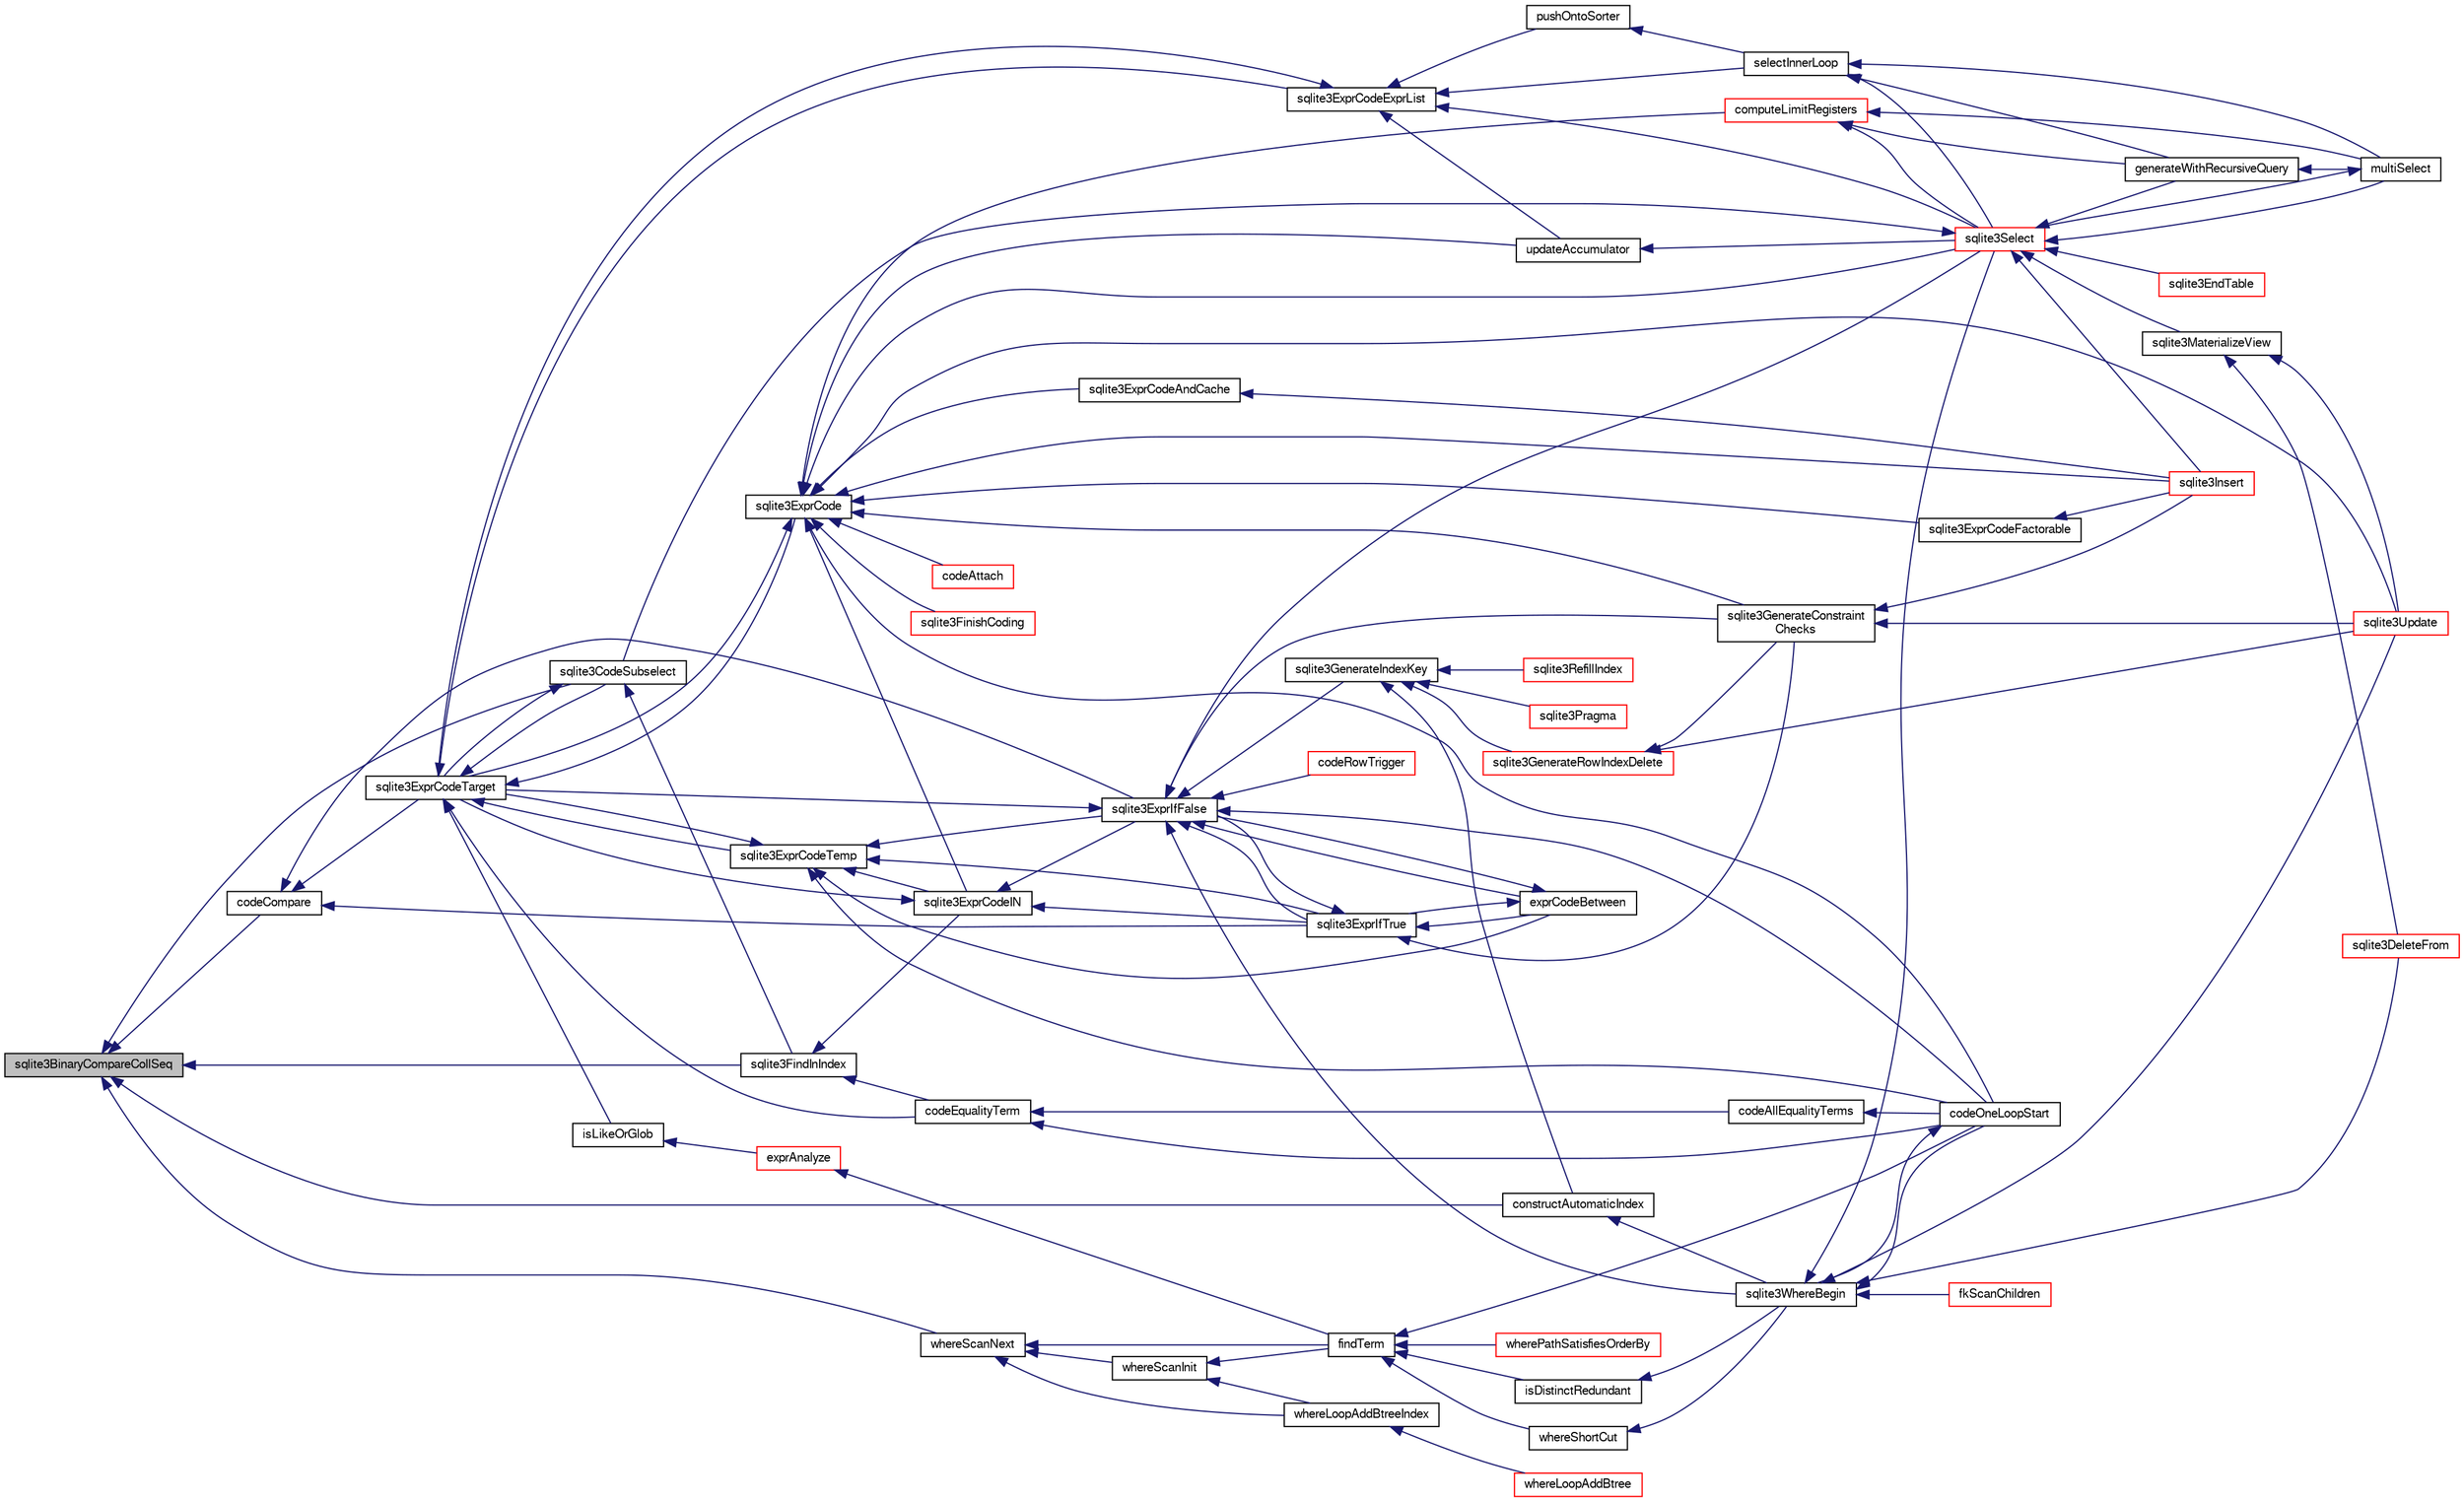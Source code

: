 digraph "sqlite3BinaryCompareCollSeq"
{
  edge [fontname="FreeSans",fontsize="10",labelfontname="FreeSans",labelfontsize="10"];
  node [fontname="FreeSans",fontsize="10",shape=record];
  rankdir="LR";
  Node431320 [label="sqlite3BinaryCompareCollSeq",height=0.2,width=0.4,color="black", fillcolor="grey75", style="filled", fontcolor="black"];
  Node431320 -> Node431321 [dir="back",color="midnightblue",fontsize="10",style="solid",fontname="FreeSans"];
  Node431321 [label="codeCompare",height=0.2,width=0.4,color="black", fillcolor="white", style="filled",URL="$sqlite3_8c.html#a8cca26a71db22ffabf292736aefd31a9"];
  Node431321 -> Node431322 [dir="back",color="midnightblue",fontsize="10",style="solid",fontname="FreeSans"];
  Node431322 [label="sqlite3ExprCodeTarget",height=0.2,width=0.4,color="black", fillcolor="white", style="filled",URL="$sqlite3_8c.html#a4f308397a0a3ed299ed31aaa1ae2a293"];
  Node431322 -> Node431323 [dir="back",color="midnightblue",fontsize="10",style="solid",fontname="FreeSans"];
  Node431323 [label="sqlite3CodeSubselect",height=0.2,width=0.4,color="black", fillcolor="white", style="filled",URL="$sqlite3_8c.html#aa69b46d2204a1d1b110107a1be12ee0c"];
  Node431323 -> Node431324 [dir="back",color="midnightblue",fontsize="10",style="solid",fontname="FreeSans"];
  Node431324 [label="sqlite3FindInIndex",height=0.2,width=0.4,color="black", fillcolor="white", style="filled",URL="$sqlite3_8c.html#af7d8c56ab0231f44bb5f87b3fafeffb2"];
  Node431324 -> Node431325 [dir="back",color="midnightblue",fontsize="10",style="solid",fontname="FreeSans"];
  Node431325 [label="sqlite3ExprCodeIN",height=0.2,width=0.4,color="black", fillcolor="white", style="filled",URL="$sqlite3_8c.html#ad9cf4f5b5ffb90c24a4a0900c8626193"];
  Node431325 -> Node431322 [dir="back",color="midnightblue",fontsize="10",style="solid",fontname="FreeSans"];
  Node431325 -> Node431326 [dir="back",color="midnightblue",fontsize="10",style="solid",fontname="FreeSans"];
  Node431326 [label="sqlite3ExprIfTrue",height=0.2,width=0.4,color="black", fillcolor="white", style="filled",URL="$sqlite3_8c.html#ad93a55237c23e1b743ab1f59df1a1444"];
  Node431326 -> Node431327 [dir="back",color="midnightblue",fontsize="10",style="solid",fontname="FreeSans"];
  Node431327 [label="exprCodeBetween",height=0.2,width=0.4,color="black", fillcolor="white", style="filled",URL="$sqlite3_8c.html#abd053493214542bca8f406f42145d173"];
  Node431327 -> Node431326 [dir="back",color="midnightblue",fontsize="10",style="solid",fontname="FreeSans"];
  Node431327 -> Node431328 [dir="back",color="midnightblue",fontsize="10",style="solid",fontname="FreeSans"];
  Node431328 [label="sqlite3ExprIfFalse",height=0.2,width=0.4,color="black", fillcolor="white", style="filled",URL="$sqlite3_8c.html#af97ecccb5d56e321e118414b08f65b71"];
  Node431328 -> Node431322 [dir="back",color="midnightblue",fontsize="10",style="solid",fontname="FreeSans"];
  Node431328 -> Node431327 [dir="back",color="midnightblue",fontsize="10",style="solid",fontname="FreeSans"];
  Node431328 -> Node431326 [dir="back",color="midnightblue",fontsize="10",style="solid",fontname="FreeSans"];
  Node431328 -> Node431329 [dir="back",color="midnightblue",fontsize="10",style="solid",fontname="FreeSans"];
  Node431329 [label="sqlite3GenerateIndexKey",height=0.2,width=0.4,color="black", fillcolor="white", style="filled",URL="$sqlite3_8c.html#ab85ac93d5c5e6760f45f07897be7f272"];
  Node431329 -> Node431330 [dir="back",color="midnightblue",fontsize="10",style="solid",fontname="FreeSans"];
  Node431330 [label="sqlite3RefillIndex",height=0.2,width=0.4,color="red", fillcolor="white", style="filled",URL="$sqlite3_8c.html#a17be5b679d9181b961ea9ba4a18d4f80"];
  Node431329 -> Node431341 [dir="back",color="midnightblue",fontsize="10",style="solid",fontname="FreeSans"];
  Node431341 [label="sqlite3GenerateRowIndexDelete",height=0.2,width=0.4,color="red", fillcolor="white", style="filled",URL="$sqlite3_8c.html#a09c23ae08a7c469d62705f067d7a2135"];
  Node431341 -> Node431355 [dir="back",color="midnightblue",fontsize="10",style="solid",fontname="FreeSans"];
  Node431355 [label="sqlite3GenerateConstraint\lChecks",height=0.2,width=0.4,color="black", fillcolor="white", style="filled",URL="$sqlite3_8c.html#aef639c1e6a0c0a67ca6e7690ad931bd2"];
  Node431355 -> Node431353 [dir="back",color="midnightblue",fontsize="10",style="solid",fontname="FreeSans"];
  Node431353 [label="sqlite3Insert",height=0.2,width=0.4,color="red", fillcolor="white", style="filled",URL="$sqlite3_8c.html#a5b17c9c2000bae6bdff8e6be48d7dc2b"];
  Node431355 -> Node431351 [dir="back",color="midnightblue",fontsize="10",style="solid",fontname="FreeSans"];
  Node431351 [label="sqlite3Update",height=0.2,width=0.4,color="red", fillcolor="white", style="filled",URL="$sqlite3_8c.html#ac5aa67c46e8cc8174566fabe6809fafa"];
  Node431341 -> Node431351 [dir="back",color="midnightblue",fontsize="10",style="solid",fontname="FreeSans"];
  Node431329 -> Node431356 [dir="back",color="midnightblue",fontsize="10",style="solid",fontname="FreeSans"];
  Node431356 [label="sqlite3Pragma",height=0.2,width=0.4,color="red", fillcolor="white", style="filled",URL="$sqlite3_8c.html#a111391370f58f8e6a6eca51fd34d62ed"];
  Node431329 -> Node431357 [dir="back",color="midnightblue",fontsize="10",style="solid",fontname="FreeSans"];
  Node431357 [label="constructAutomaticIndex",height=0.2,width=0.4,color="black", fillcolor="white", style="filled",URL="$sqlite3_8c.html#aad43d38bc718f4c8e8d0dd8f33ed526f"];
  Node431357 -> Node431358 [dir="back",color="midnightblue",fontsize="10",style="solid",fontname="FreeSans"];
  Node431358 [label="sqlite3WhereBegin",height=0.2,width=0.4,color="black", fillcolor="white", style="filled",URL="$sqlite3_8c.html#acad049f5c9a96a8118cffd5e5ce89f7c"];
  Node431358 -> Node431343 [dir="back",color="midnightblue",fontsize="10",style="solid",fontname="FreeSans"];
  Node431343 [label="sqlite3DeleteFrom",height=0.2,width=0.4,color="red", fillcolor="white", style="filled",URL="$sqlite3_8c.html#ab9b4b45349188b49eabb23f94608a091"];
  Node431358 -> Node431359 [dir="back",color="midnightblue",fontsize="10",style="solid",fontname="FreeSans"];
  Node431359 [label="fkScanChildren",height=0.2,width=0.4,color="red", fillcolor="white", style="filled",URL="$sqlite3_8c.html#a67c9dcb484336b3155e7a82a037d4691"];
  Node431358 -> Node431361 [dir="back",color="midnightblue",fontsize="10",style="solid",fontname="FreeSans"];
  Node431361 [label="sqlite3Select",height=0.2,width=0.4,color="red", fillcolor="white", style="filled",URL="$sqlite3_8c.html#a2465ee8c956209ba4b272477b7c21a45"];
  Node431361 -> Node431323 [dir="back",color="midnightblue",fontsize="10",style="solid",fontname="FreeSans"];
  Node431361 -> Node431336 [dir="back",color="midnightblue",fontsize="10",style="solid",fontname="FreeSans"];
  Node431336 [label="sqlite3EndTable",height=0.2,width=0.4,color="red", fillcolor="white", style="filled",URL="$sqlite3_8c.html#a7b5f2c66c0f0b6f819d970ca389768b0"];
  Node431361 -> Node431362 [dir="back",color="midnightblue",fontsize="10",style="solid",fontname="FreeSans"];
  Node431362 [label="sqlite3MaterializeView",height=0.2,width=0.4,color="black", fillcolor="white", style="filled",URL="$sqlite3_8c.html#a4557984b0b75f998fb0c3f231c9b1def"];
  Node431362 -> Node431343 [dir="back",color="midnightblue",fontsize="10",style="solid",fontname="FreeSans"];
  Node431362 -> Node431351 [dir="back",color="midnightblue",fontsize="10",style="solid",fontname="FreeSans"];
  Node431361 -> Node431353 [dir="back",color="midnightblue",fontsize="10",style="solid",fontname="FreeSans"];
  Node431361 -> Node431363 [dir="back",color="midnightblue",fontsize="10",style="solid",fontname="FreeSans"];
  Node431363 [label="generateWithRecursiveQuery",height=0.2,width=0.4,color="black", fillcolor="white", style="filled",URL="$sqlite3_8c.html#ade2c3663fa9c3b9676507984b9483942"];
  Node431363 -> Node431364 [dir="back",color="midnightblue",fontsize="10",style="solid",fontname="FreeSans"];
  Node431364 [label="multiSelect",height=0.2,width=0.4,color="black", fillcolor="white", style="filled",URL="$sqlite3_8c.html#a6456c61f3d9b2389738753cedfa24fa7"];
  Node431364 -> Node431361 [dir="back",color="midnightblue",fontsize="10",style="solid",fontname="FreeSans"];
  Node431361 -> Node431364 [dir="back",color="midnightblue",fontsize="10",style="solid",fontname="FreeSans"];
  Node431358 -> Node431351 [dir="back",color="midnightblue",fontsize="10",style="solid",fontname="FreeSans"];
  Node431358 -> Node431367 [dir="back",color="midnightblue",fontsize="10",style="solid",fontname="FreeSans"];
  Node431367 [label="codeOneLoopStart",height=0.2,width=0.4,color="black", fillcolor="white", style="filled",URL="$sqlite3_8c.html#aa868875120b151c169cc79139ed6e008"];
  Node431367 -> Node431358 [dir="back",color="midnightblue",fontsize="10",style="solid",fontname="FreeSans"];
  Node431328 -> Node431355 [dir="back",color="midnightblue",fontsize="10",style="solid",fontname="FreeSans"];
  Node431328 -> Node431361 [dir="back",color="midnightblue",fontsize="10",style="solid",fontname="FreeSans"];
  Node431328 -> Node431347 [dir="back",color="midnightblue",fontsize="10",style="solid",fontname="FreeSans"];
  Node431347 [label="codeRowTrigger",height=0.2,width=0.4,color="red", fillcolor="white", style="filled",URL="$sqlite3_8c.html#a463cea5aaaf388b560b206570a0022fc"];
  Node431328 -> Node431367 [dir="back",color="midnightblue",fontsize="10",style="solid",fontname="FreeSans"];
  Node431328 -> Node431358 [dir="back",color="midnightblue",fontsize="10",style="solid",fontname="FreeSans"];
  Node431326 -> Node431328 [dir="back",color="midnightblue",fontsize="10",style="solid",fontname="FreeSans"];
  Node431326 -> Node431355 [dir="back",color="midnightblue",fontsize="10",style="solid",fontname="FreeSans"];
  Node431325 -> Node431328 [dir="back",color="midnightblue",fontsize="10",style="solid",fontname="FreeSans"];
  Node431324 -> Node431368 [dir="back",color="midnightblue",fontsize="10",style="solid",fontname="FreeSans"];
  Node431368 [label="codeEqualityTerm",height=0.2,width=0.4,color="black", fillcolor="white", style="filled",URL="$sqlite3_8c.html#ad88a57073f031452c9843e97f15acc47"];
  Node431368 -> Node431369 [dir="back",color="midnightblue",fontsize="10",style="solid",fontname="FreeSans"];
  Node431369 [label="codeAllEqualityTerms",height=0.2,width=0.4,color="black", fillcolor="white", style="filled",URL="$sqlite3_8c.html#a3095598b812500a4efe41bf17cd49381"];
  Node431369 -> Node431367 [dir="back",color="midnightblue",fontsize="10",style="solid",fontname="FreeSans"];
  Node431368 -> Node431367 [dir="back",color="midnightblue",fontsize="10",style="solid",fontname="FreeSans"];
  Node431323 -> Node431322 [dir="back",color="midnightblue",fontsize="10",style="solid",fontname="FreeSans"];
  Node431322 -> Node431370 [dir="back",color="midnightblue",fontsize="10",style="solid",fontname="FreeSans"];
  Node431370 [label="sqlite3ExprCodeTemp",height=0.2,width=0.4,color="black", fillcolor="white", style="filled",URL="$sqlite3_8c.html#a3bc5c1ccb3c5851847e2aeb4a84ae1fc"];
  Node431370 -> Node431325 [dir="back",color="midnightblue",fontsize="10",style="solid",fontname="FreeSans"];
  Node431370 -> Node431322 [dir="back",color="midnightblue",fontsize="10",style="solid",fontname="FreeSans"];
  Node431370 -> Node431327 [dir="back",color="midnightblue",fontsize="10",style="solid",fontname="FreeSans"];
  Node431370 -> Node431326 [dir="back",color="midnightblue",fontsize="10",style="solid",fontname="FreeSans"];
  Node431370 -> Node431328 [dir="back",color="midnightblue",fontsize="10",style="solid",fontname="FreeSans"];
  Node431370 -> Node431367 [dir="back",color="midnightblue",fontsize="10",style="solid",fontname="FreeSans"];
  Node431322 -> Node431371 [dir="back",color="midnightblue",fontsize="10",style="solid",fontname="FreeSans"];
  Node431371 [label="sqlite3ExprCode",height=0.2,width=0.4,color="black", fillcolor="white", style="filled",URL="$sqlite3_8c.html#a75f270fb0b111b86924cca4ea507b417"];
  Node431371 -> Node431325 [dir="back",color="midnightblue",fontsize="10",style="solid",fontname="FreeSans"];
  Node431371 -> Node431322 [dir="back",color="midnightblue",fontsize="10",style="solid",fontname="FreeSans"];
  Node431371 -> Node431372 [dir="back",color="midnightblue",fontsize="10",style="solid",fontname="FreeSans"];
  Node431372 [label="sqlite3ExprCodeFactorable",height=0.2,width=0.4,color="black", fillcolor="white", style="filled",URL="$sqlite3_8c.html#a843f7fd58eec5a683c1fd8435fcd1e84"];
  Node431372 -> Node431353 [dir="back",color="midnightblue",fontsize="10",style="solid",fontname="FreeSans"];
  Node431371 -> Node431373 [dir="back",color="midnightblue",fontsize="10",style="solid",fontname="FreeSans"];
  Node431373 [label="sqlite3ExprCodeAndCache",height=0.2,width=0.4,color="black", fillcolor="white", style="filled",URL="$sqlite3_8c.html#ae3e46527d9b7fc9cb9236d21a5e6b1d8"];
  Node431373 -> Node431353 [dir="back",color="midnightblue",fontsize="10",style="solid",fontname="FreeSans"];
  Node431371 -> Node431374 [dir="back",color="midnightblue",fontsize="10",style="solid",fontname="FreeSans"];
  Node431374 [label="codeAttach",height=0.2,width=0.4,color="red", fillcolor="white", style="filled",URL="$sqlite3_8c.html#ade4e9e30d828a19c191fdcb098676d5b"];
  Node431371 -> Node431377 [dir="back",color="midnightblue",fontsize="10",style="solid",fontname="FreeSans"];
  Node431377 [label="sqlite3FinishCoding",height=0.2,width=0.4,color="red", fillcolor="white", style="filled",URL="$sqlite3_8c.html#a651bc5b446c276c092705856d995b278"];
  Node431371 -> Node431353 [dir="back",color="midnightblue",fontsize="10",style="solid",fontname="FreeSans"];
  Node431371 -> Node431355 [dir="back",color="midnightblue",fontsize="10",style="solid",fontname="FreeSans"];
  Node431371 -> Node431378 [dir="back",color="midnightblue",fontsize="10",style="solid",fontname="FreeSans"];
  Node431378 [label="computeLimitRegisters",height=0.2,width=0.4,color="red", fillcolor="white", style="filled",URL="$sqlite3_8c.html#ae9d37055e4905929b6f6cda5461e2f37"];
  Node431378 -> Node431363 [dir="back",color="midnightblue",fontsize="10",style="solid",fontname="FreeSans"];
  Node431378 -> Node431364 [dir="back",color="midnightblue",fontsize="10",style="solid",fontname="FreeSans"];
  Node431378 -> Node431361 [dir="back",color="midnightblue",fontsize="10",style="solid",fontname="FreeSans"];
  Node431371 -> Node431379 [dir="back",color="midnightblue",fontsize="10",style="solid",fontname="FreeSans"];
  Node431379 [label="updateAccumulator",height=0.2,width=0.4,color="black", fillcolor="white", style="filled",URL="$sqlite3_8c.html#a1681660dd3ecd50c8727d6e56a537bd9"];
  Node431379 -> Node431361 [dir="back",color="midnightblue",fontsize="10",style="solid",fontname="FreeSans"];
  Node431371 -> Node431361 [dir="back",color="midnightblue",fontsize="10",style="solid",fontname="FreeSans"];
  Node431371 -> Node431351 [dir="back",color="midnightblue",fontsize="10",style="solid",fontname="FreeSans"];
  Node431371 -> Node431367 [dir="back",color="midnightblue",fontsize="10",style="solid",fontname="FreeSans"];
  Node431322 -> Node431380 [dir="back",color="midnightblue",fontsize="10",style="solid",fontname="FreeSans"];
  Node431380 [label="sqlite3ExprCodeExprList",height=0.2,width=0.4,color="black", fillcolor="white", style="filled",URL="$sqlite3_8c.html#a05b2b3dc3de7565de24eb3a2ff4e9566"];
  Node431380 -> Node431322 [dir="back",color="midnightblue",fontsize="10",style="solid",fontname="FreeSans"];
  Node431380 -> Node431381 [dir="back",color="midnightblue",fontsize="10",style="solid",fontname="FreeSans"];
  Node431381 [label="pushOntoSorter",height=0.2,width=0.4,color="black", fillcolor="white", style="filled",URL="$sqlite3_8c.html#a4555397beb584a386e7739cf022a6651"];
  Node431381 -> Node431382 [dir="back",color="midnightblue",fontsize="10",style="solid",fontname="FreeSans"];
  Node431382 [label="selectInnerLoop",height=0.2,width=0.4,color="black", fillcolor="white", style="filled",URL="$sqlite3_8c.html#ababe0933661ebe67eb0e6074bb1fd411"];
  Node431382 -> Node431363 [dir="back",color="midnightblue",fontsize="10",style="solid",fontname="FreeSans"];
  Node431382 -> Node431364 [dir="back",color="midnightblue",fontsize="10",style="solid",fontname="FreeSans"];
  Node431382 -> Node431361 [dir="back",color="midnightblue",fontsize="10",style="solid",fontname="FreeSans"];
  Node431380 -> Node431382 [dir="back",color="midnightblue",fontsize="10",style="solid",fontname="FreeSans"];
  Node431380 -> Node431379 [dir="back",color="midnightblue",fontsize="10",style="solid",fontname="FreeSans"];
  Node431380 -> Node431361 [dir="back",color="midnightblue",fontsize="10",style="solid",fontname="FreeSans"];
  Node431322 -> Node431383 [dir="back",color="midnightblue",fontsize="10",style="solid",fontname="FreeSans"];
  Node431383 [label="isLikeOrGlob",height=0.2,width=0.4,color="black", fillcolor="white", style="filled",URL="$sqlite3_8c.html#a6c38e495198bf8976f68d1a6ebd74a50"];
  Node431383 -> Node431384 [dir="back",color="midnightblue",fontsize="10",style="solid",fontname="FreeSans"];
  Node431384 [label="exprAnalyze",height=0.2,width=0.4,color="red", fillcolor="white", style="filled",URL="$sqlite3_8c.html#acb10e48c9a4184a4edd9bfd5b14ad0b7"];
  Node431384 -> Node431385 [dir="back",color="midnightblue",fontsize="10",style="solid",fontname="FreeSans"];
  Node431385 [label="findTerm",height=0.2,width=0.4,color="black", fillcolor="white", style="filled",URL="$sqlite3_8c.html#af26eb1eed85001fcf29fa189b631ac4b"];
  Node431385 -> Node431386 [dir="back",color="midnightblue",fontsize="10",style="solid",fontname="FreeSans"];
  Node431386 [label="isDistinctRedundant",height=0.2,width=0.4,color="black", fillcolor="white", style="filled",URL="$sqlite3_8c.html#acfc2ade61d376596f173a8f70fea379b"];
  Node431386 -> Node431358 [dir="back",color="midnightblue",fontsize="10",style="solid",fontname="FreeSans"];
  Node431385 -> Node431367 [dir="back",color="midnightblue",fontsize="10",style="solid",fontname="FreeSans"];
  Node431385 -> Node431387 [dir="back",color="midnightblue",fontsize="10",style="solid",fontname="FreeSans"];
  Node431387 [label="wherePathSatisfiesOrderBy",height=0.2,width=0.4,color="red", fillcolor="white", style="filled",URL="$sqlite3_8c.html#a0d0fdea0c17942906bcb742c15cf8861"];
  Node431385 -> Node431389 [dir="back",color="midnightblue",fontsize="10",style="solid",fontname="FreeSans"];
  Node431389 [label="whereShortCut",height=0.2,width=0.4,color="black", fillcolor="white", style="filled",URL="$sqlite3_8c.html#ae1e6727024b08b6596d4d28882587b86"];
  Node431389 -> Node431358 [dir="back",color="midnightblue",fontsize="10",style="solid",fontname="FreeSans"];
  Node431322 -> Node431368 [dir="back",color="midnightblue",fontsize="10",style="solid",fontname="FreeSans"];
  Node431321 -> Node431326 [dir="back",color="midnightblue",fontsize="10",style="solid",fontname="FreeSans"];
  Node431321 -> Node431328 [dir="back",color="midnightblue",fontsize="10",style="solid",fontname="FreeSans"];
  Node431320 -> Node431324 [dir="back",color="midnightblue",fontsize="10",style="solid",fontname="FreeSans"];
  Node431320 -> Node431323 [dir="back",color="midnightblue",fontsize="10",style="solid",fontname="FreeSans"];
  Node431320 -> Node431392 [dir="back",color="midnightblue",fontsize="10",style="solid",fontname="FreeSans"];
  Node431392 [label="whereScanNext",height=0.2,width=0.4,color="black", fillcolor="white", style="filled",URL="$sqlite3_8c.html#a9e9c2943f8e78b0d225912d165bdaee2"];
  Node431392 -> Node431393 [dir="back",color="midnightblue",fontsize="10",style="solid",fontname="FreeSans"];
  Node431393 [label="whereScanInit",height=0.2,width=0.4,color="black", fillcolor="white", style="filled",URL="$sqlite3_8c.html#ab7a6bce9b1760a3db93cca329216e5c9"];
  Node431393 -> Node431385 [dir="back",color="midnightblue",fontsize="10",style="solid",fontname="FreeSans"];
  Node431393 -> Node431394 [dir="back",color="midnightblue",fontsize="10",style="solid",fontname="FreeSans"];
  Node431394 [label="whereLoopAddBtreeIndex",height=0.2,width=0.4,color="black", fillcolor="white", style="filled",URL="$sqlite3_8c.html#abde05643b060182010b7eb8098125a05"];
  Node431394 -> Node431395 [dir="back",color="midnightblue",fontsize="10",style="solid",fontname="FreeSans"];
  Node431395 [label="whereLoopAddBtree",height=0.2,width=0.4,color="red", fillcolor="white", style="filled",URL="$sqlite3_8c.html#aefe415538d2f9e200227977d2edaab3b"];
  Node431392 -> Node431385 [dir="back",color="midnightblue",fontsize="10",style="solid",fontname="FreeSans"];
  Node431392 -> Node431394 [dir="back",color="midnightblue",fontsize="10",style="solid",fontname="FreeSans"];
  Node431320 -> Node431357 [dir="back",color="midnightblue",fontsize="10",style="solid",fontname="FreeSans"];
}
